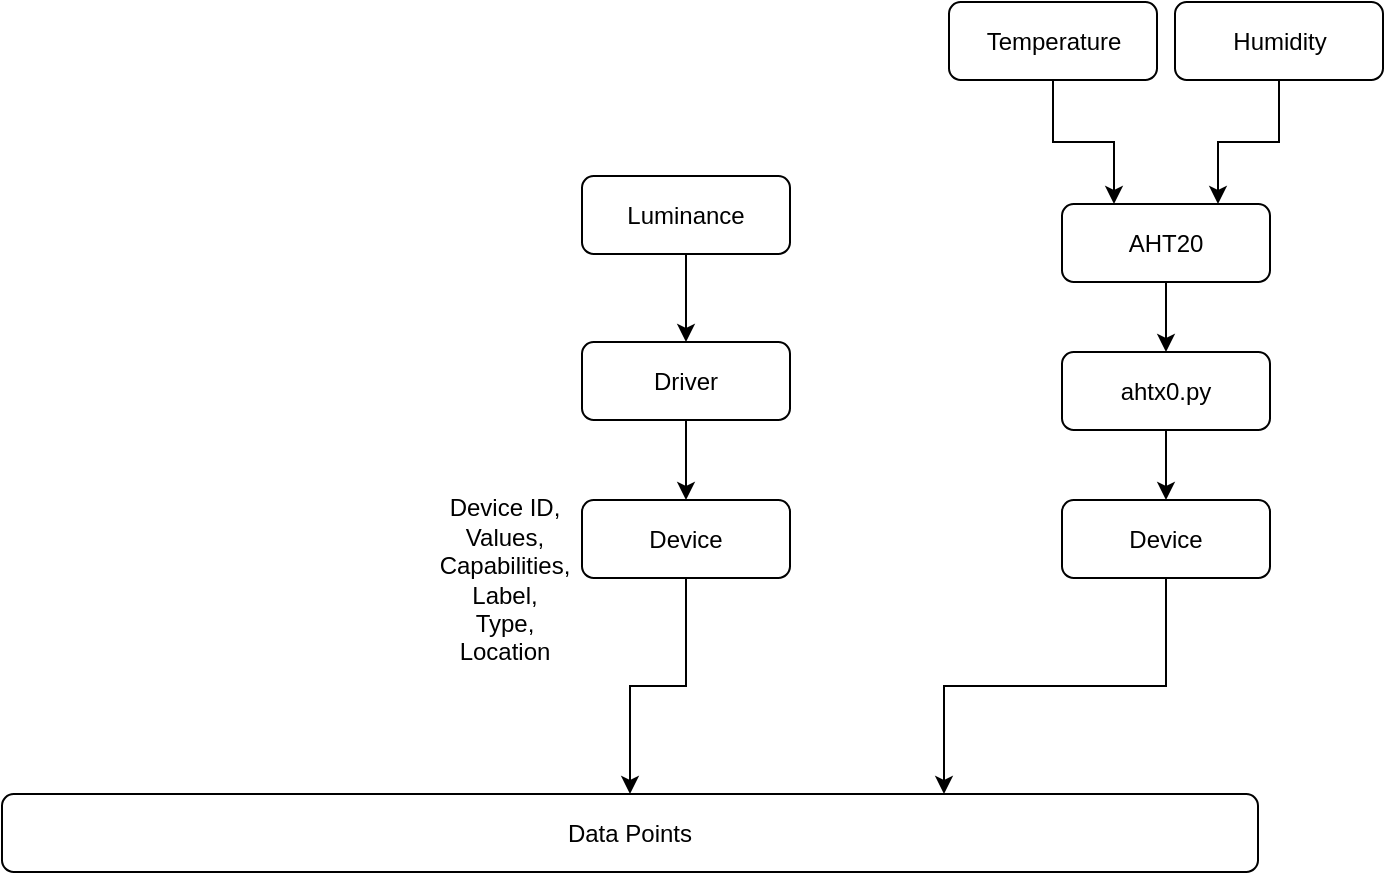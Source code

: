 <mxfile version="21.4.0" type="device">
  <diagram name="Page-1" id="SWpBQIzCj-WOldvhOXZr">
    <mxGraphModel dx="768" dy="837" grid="0" gridSize="10" guides="1" tooltips="1" connect="1" arrows="1" fold="1" page="1" pageScale="1" pageWidth="850" pageHeight="1100" math="0" shadow="0">
      <root>
        <mxCell id="0" />
        <mxCell id="1" parent="0" />
        <mxCell id="Eyj4Dyx7w_fIuM45TN8N-1" value="Data Points" style="rounded=1;whiteSpace=wrap;html=1;" vertex="1" parent="1">
          <mxGeometry x="145" y="586" width="628" height="39" as="geometry" />
        </mxCell>
        <mxCell id="Eyj4Dyx7w_fIuM45TN8N-28" style="edgeStyle=orthogonalEdgeStyle;rounded=0;orthogonalLoop=1;jettySize=auto;html=1;entryX=0.5;entryY=0;entryDx=0;entryDy=0;" edge="1" parent="1" source="Eyj4Dyx7w_fIuM45TN8N-7" target="Eyj4Dyx7w_fIuM45TN8N-27">
          <mxGeometry relative="1" as="geometry" />
        </mxCell>
        <mxCell id="Eyj4Dyx7w_fIuM45TN8N-7" value="Luminance" style="rounded=1;whiteSpace=wrap;html=1;" vertex="1" parent="1">
          <mxGeometry x="435" y="277" width="104" height="39" as="geometry" />
        </mxCell>
        <mxCell id="Eyj4Dyx7w_fIuM45TN8N-18" style="edgeStyle=orthogonalEdgeStyle;rounded=0;orthogonalLoop=1;jettySize=auto;html=1;" edge="1" parent="1" source="Eyj4Dyx7w_fIuM45TN8N-9" target="Eyj4Dyx7w_fIuM45TN8N-17">
          <mxGeometry relative="1" as="geometry" />
        </mxCell>
        <mxCell id="Eyj4Dyx7w_fIuM45TN8N-9" value="AHT20&lt;br&gt;" style="rounded=1;whiteSpace=wrap;html=1;" vertex="1" parent="1">
          <mxGeometry x="675" y="291" width="104" height="39" as="geometry" />
        </mxCell>
        <mxCell id="Eyj4Dyx7w_fIuM45TN8N-32" style="edgeStyle=orthogonalEdgeStyle;rounded=0;orthogonalLoop=1;jettySize=auto;html=1;entryX=0.75;entryY=0;entryDx=0;entryDy=0;" edge="1" parent="1" source="Eyj4Dyx7w_fIuM45TN8N-10" target="Eyj4Dyx7w_fIuM45TN8N-1">
          <mxGeometry relative="1" as="geometry" />
        </mxCell>
        <mxCell id="Eyj4Dyx7w_fIuM45TN8N-10" value="Device" style="rounded=1;whiteSpace=wrap;html=1;" vertex="1" parent="1">
          <mxGeometry x="675" y="439" width="104" height="39" as="geometry" />
        </mxCell>
        <mxCell id="Eyj4Dyx7w_fIuM45TN8N-15" style="edgeStyle=orthogonalEdgeStyle;rounded=0;orthogonalLoop=1;jettySize=auto;html=1;entryX=0.25;entryY=0;entryDx=0;entryDy=0;" edge="1" parent="1" source="Eyj4Dyx7w_fIuM45TN8N-12" target="Eyj4Dyx7w_fIuM45TN8N-9">
          <mxGeometry relative="1" as="geometry" />
        </mxCell>
        <mxCell id="Eyj4Dyx7w_fIuM45TN8N-12" value="Temperature" style="rounded=1;whiteSpace=wrap;html=1;" vertex="1" parent="1">
          <mxGeometry x="618.5" y="190" width="104" height="39" as="geometry" />
        </mxCell>
        <mxCell id="Eyj4Dyx7w_fIuM45TN8N-16" style="edgeStyle=orthogonalEdgeStyle;rounded=0;orthogonalLoop=1;jettySize=auto;html=1;entryX=0.75;entryY=0;entryDx=0;entryDy=0;" edge="1" parent="1" source="Eyj4Dyx7w_fIuM45TN8N-13" target="Eyj4Dyx7w_fIuM45TN8N-9">
          <mxGeometry relative="1" as="geometry" />
        </mxCell>
        <mxCell id="Eyj4Dyx7w_fIuM45TN8N-13" value="Humidity" style="rounded=1;whiteSpace=wrap;html=1;" vertex="1" parent="1">
          <mxGeometry x="731.5" y="190" width="104" height="39" as="geometry" />
        </mxCell>
        <mxCell id="Eyj4Dyx7w_fIuM45TN8N-19" style="edgeStyle=orthogonalEdgeStyle;rounded=0;orthogonalLoop=1;jettySize=auto;html=1;entryX=0.5;entryY=0;entryDx=0;entryDy=0;" edge="1" parent="1" source="Eyj4Dyx7w_fIuM45TN8N-17" target="Eyj4Dyx7w_fIuM45TN8N-10">
          <mxGeometry relative="1" as="geometry" />
        </mxCell>
        <mxCell id="Eyj4Dyx7w_fIuM45TN8N-17" value="ahtx0.py" style="rounded=1;whiteSpace=wrap;html=1;" vertex="1" parent="1">
          <mxGeometry x="675" y="365" width="104" height="39" as="geometry" />
        </mxCell>
        <mxCell id="Eyj4Dyx7w_fIuM45TN8N-33" style="edgeStyle=orthogonalEdgeStyle;rounded=0;orthogonalLoop=1;jettySize=auto;html=1;" edge="1" parent="1" source="Eyj4Dyx7w_fIuM45TN8N-22" target="Eyj4Dyx7w_fIuM45TN8N-1">
          <mxGeometry relative="1" as="geometry" />
        </mxCell>
        <mxCell id="Eyj4Dyx7w_fIuM45TN8N-22" value="Device" style="rounded=1;whiteSpace=wrap;html=1;" vertex="1" parent="1">
          <mxGeometry x="435" y="439" width="104" height="39" as="geometry" />
        </mxCell>
        <mxCell id="Eyj4Dyx7w_fIuM45TN8N-29" style="edgeStyle=orthogonalEdgeStyle;rounded=0;orthogonalLoop=1;jettySize=auto;html=1;entryX=0.5;entryY=0;entryDx=0;entryDy=0;" edge="1" parent="1" source="Eyj4Dyx7w_fIuM45TN8N-27" target="Eyj4Dyx7w_fIuM45TN8N-22">
          <mxGeometry relative="1" as="geometry" />
        </mxCell>
        <mxCell id="Eyj4Dyx7w_fIuM45TN8N-27" value="Driver" style="rounded=1;whiteSpace=wrap;html=1;" vertex="1" parent="1">
          <mxGeometry x="435" y="360" width="104" height="39" as="geometry" />
        </mxCell>
        <mxCell id="Eyj4Dyx7w_fIuM45TN8N-34" value="Device ID,&lt;br&gt;Values,&lt;br&gt;Capabilities,&lt;br&gt;Label,&lt;br&gt;Type,&lt;br&gt;Location" style="text;html=1;strokeColor=none;fillColor=none;align=center;verticalAlign=middle;whiteSpace=wrap;rounded=0;" vertex="1" parent="1">
          <mxGeometry x="358" y="421" width="77" height="116" as="geometry" />
        </mxCell>
      </root>
    </mxGraphModel>
  </diagram>
</mxfile>
